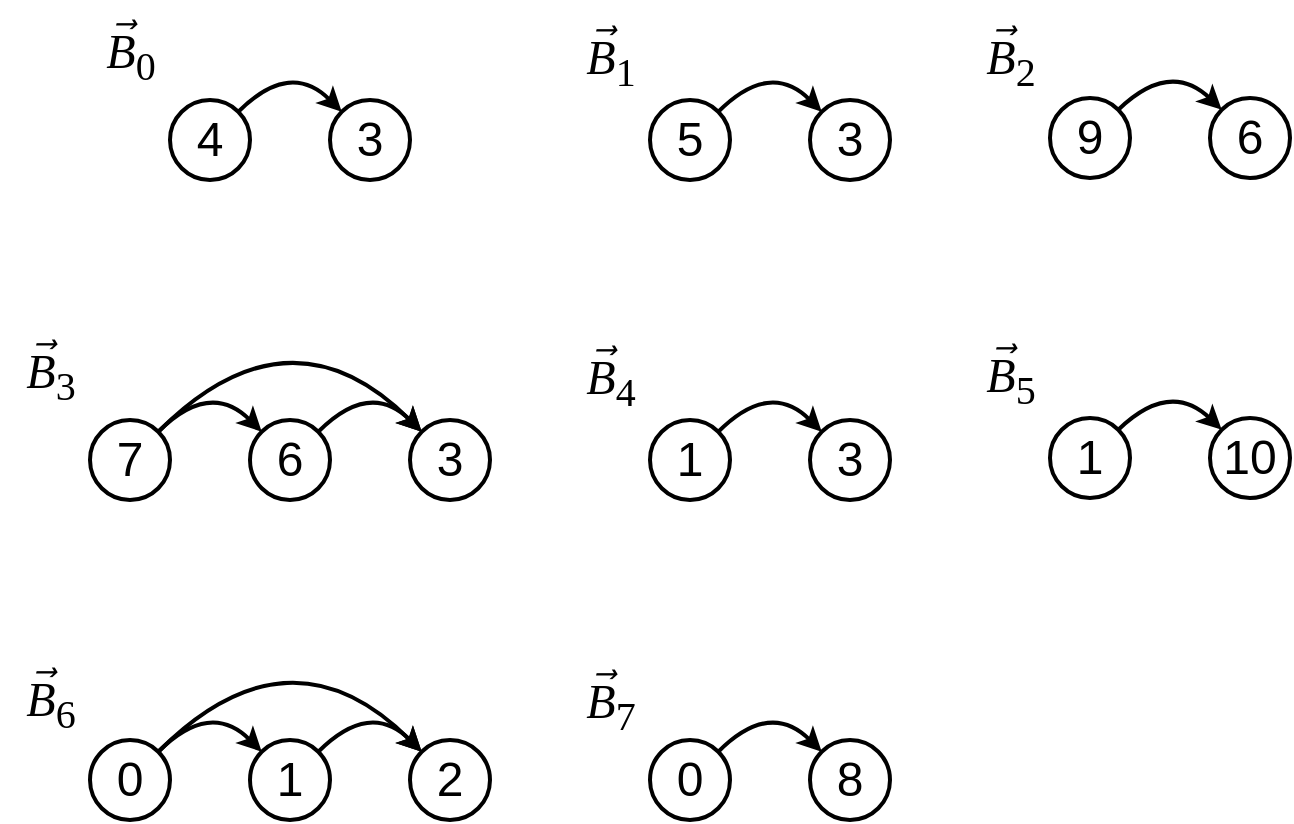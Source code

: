 <mxfile version="24.7.16">
  <diagram name="Page-1" id="zdLS6XzUSG3x8lp1yBCd">
    <mxGraphModel dx="1434" dy="841" grid="1" gridSize="10" guides="1" tooltips="1" connect="1" arrows="1" fold="1" page="1" pageScale="1" pageWidth="827" pageHeight="1169" background="none" math="0" shadow="0">
      <root>
        <mxCell id="0" />
        <mxCell id="1" parent="0" />
        <mxCell id="_PjYLiZ7u1xAUvMMXe8_-5" value="&lt;font face=&quot;Helvetica&quot; style=&quot;font-size: 24px;&quot;&gt;4&lt;/font&gt;" style="ellipse;whiteSpace=wrap;html=1;aspect=fixed;strokeWidth=2;" parent="1" vertex="1">
          <mxGeometry x="160" y="80" width="40" height="40" as="geometry" />
        </mxCell>
        <mxCell id="3nH2F0Kgi0OkO7_tEUe0-1" value="&lt;font face=&quot;Helvetica&quot; style=&quot;font-size: 24px;&quot;&gt;3&lt;/font&gt;" style="ellipse;whiteSpace=wrap;html=1;aspect=fixed;strokeWidth=2;" parent="1" vertex="1">
          <mxGeometry x="240" y="80" width="40" height="40" as="geometry" />
        </mxCell>
        <mxCell id="3nH2F0Kgi0OkO7_tEUe0-2" value="&lt;font face=&quot;Helvetica&quot; style=&quot;font-size: 24px;&quot;&gt;5&lt;/font&gt;" style="ellipse;whiteSpace=wrap;html=1;aspect=fixed;strokeWidth=2;" parent="1" vertex="1">
          <mxGeometry x="400" y="80" width="40" height="40" as="geometry" />
        </mxCell>
        <mxCell id="3nH2F0Kgi0OkO7_tEUe0-3" value="&lt;font face=&quot;Helvetica&quot; style=&quot;font-size: 24px;&quot;&gt;3&lt;/font&gt;" style="ellipse;whiteSpace=wrap;html=1;aspect=fixed;strokeWidth=2;" parent="1" vertex="1">
          <mxGeometry x="480" y="80" width="40" height="40" as="geometry" />
        </mxCell>
        <mxCell id="3nH2F0Kgi0OkO7_tEUe0-4" value="&lt;font face=&quot;Helvetica&quot; style=&quot;font-size: 24px;&quot;&gt;7&lt;/font&gt;" style="ellipse;whiteSpace=wrap;html=1;aspect=fixed;strokeWidth=2;" parent="1" vertex="1">
          <mxGeometry x="120" y="240" width="40" height="40" as="geometry" />
        </mxCell>
        <mxCell id="3nH2F0Kgi0OkO7_tEUe0-5" value="&lt;font face=&quot;Helvetica&quot; style=&quot;font-size: 24px;&quot;&gt;6&lt;/font&gt;" style="ellipse;whiteSpace=wrap;html=1;aspect=fixed;strokeWidth=2;" parent="1" vertex="1">
          <mxGeometry x="200" y="240" width="40" height="40" as="geometry" />
        </mxCell>
        <mxCell id="3nH2F0Kgi0OkO7_tEUe0-6" value="&lt;font face=&quot;Helvetica&quot; style=&quot;font-size: 24px;&quot;&gt;3&lt;/font&gt;" style="ellipse;whiteSpace=wrap;html=1;aspect=fixed;strokeWidth=2;" parent="1" vertex="1">
          <mxGeometry x="280" y="240" width="40" height="40" as="geometry" />
        </mxCell>
        <mxCell id="3nH2F0Kgi0OkO7_tEUe0-7" value="&lt;font face=&quot;Helvetica&quot; style=&quot;font-size: 24px;&quot;&gt;1&lt;/font&gt;" style="ellipse;whiteSpace=wrap;html=1;aspect=fixed;strokeWidth=2;" parent="1" vertex="1">
          <mxGeometry x="400" y="240" width="40" height="40" as="geometry" />
        </mxCell>
        <mxCell id="3nH2F0Kgi0OkO7_tEUe0-8" value="&lt;font face=&quot;Helvetica&quot; style=&quot;font-size: 24px;&quot;&gt;3&lt;/font&gt;" style="ellipse;whiteSpace=wrap;html=1;aspect=fixed;strokeWidth=2;" parent="1" vertex="1">
          <mxGeometry x="480" y="240" width="40" height="40" as="geometry" />
        </mxCell>
        <mxCell id="3nH2F0Kgi0OkO7_tEUe0-9" value="&lt;font face=&quot;Helvetica&quot; style=&quot;font-size: 24px;&quot;&gt;1&lt;/font&gt;" style="ellipse;whiteSpace=wrap;html=1;aspect=fixed;strokeWidth=2;" parent="1" vertex="1">
          <mxGeometry x="600" y="239" width="40" height="40" as="geometry" />
        </mxCell>
        <mxCell id="3nH2F0Kgi0OkO7_tEUe0-10" value="&lt;font face=&quot;Helvetica&quot; style=&quot;font-size: 24px;&quot;&gt;10&lt;/font&gt;" style="ellipse;whiteSpace=wrap;html=1;aspect=fixed;strokeWidth=2;" parent="1" vertex="1">
          <mxGeometry x="680" y="239" width="40" height="40" as="geometry" />
        </mxCell>
        <mxCell id="3nH2F0Kgi0OkO7_tEUe0-11" value="&lt;font face=&quot;Helvetica&quot; style=&quot;font-size: 24px;&quot;&gt;0&lt;/font&gt;" style="ellipse;whiteSpace=wrap;html=1;aspect=fixed;strokeWidth=2;" parent="1" vertex="1">
          <mxGeometry x="120" y="400" width="40" height="40" as="geometry" />
        </mxCell>
        <mxCell id="3nH2F0Kgi0OkO7_tEUe0-12" value="&lt;font face=&quot;Helvetica&quot; style=&quot;font-size: 24px;&quot;&gt;1&lt;/font&gt;" style="ellipse;whiteSpace=wrap;html=1;aspect=fixed;strokeWidth=2;" parent="1" vertex="1">
          <mxGeometry x="200" y="400" width="40" height="40" as="geometry" />
        </mxCell>
        <mxCell id="3nH2F0Kgi0OkO7_tEUe0-13" value="&lt;font face=&quot;Helvetica&quot; style=&quot;font-size: 24px;&quot;&gt;2&lt;/font&gt;" style="ellipse;whiteSpace=wrap;html=1;aspect=fixed;strokeWidth=2;" parent="1" vertex="1">
          <mxGeometry x="280" y="400" width="40" height="40" as="geometry" />
        </mxCell>
        <mxCell id="3nH2F0Kgi0OkO7_tEUe0-14" value="&lt;font face=&quot;Helvetica&quot; style=&quot;font-size: 24px;&quot;&gt;9&lt;/font&gt;" style="ellipse;whiteSpace=wrap;html=1;aspect=fixed;strokeWidth=2;" parent="1" vertex="1">
          <mxGeometry x="600" y="79" width="40" height="40" as="geometry" />
        </mxCell>
        <mxCell id="3nH2F0Kgi0OkO7_tEUe0-15" value="&lt;font face=&quot;Helvetica&quot; style=&quot;font-size: 24px;&quot;&gt;6&lt;/font&gt;" style="ellipse;whiteSpace=wrap;html=1;aspect=fixed;strokeWidth=2;" parent="1" vertex="1">
          <mxGeometry x="680" y="79" width="40" height="40" as="geometry" />
        </mxCell>
        <mxCell id="3nH2F0Kgi0OkO7_tEUe0-16" value="&lt;font face=&quot;Helvetica&quot; style=&quot;font-size: 24px;&quot;&gt;0&lt;/font&gt;" style="ellipse;whiteSpace=wrap;html=1;aspect=fixed;strokeWidth=2;" parent="1" vertex="1">
          <mxGeometry x="400" y="400" width="40" height="40" as="geometry" />
        </mxCell>
        <mxCell id="3nH2F0Kgi0OkO7_tEUe0-17" value="&lt;font face=&quot;Helvetica&quot; style=&quot;font-size: 24px;&quot;&gt;8&lt;/font&gt;" style="ellipse;whiteSpace=wrap;html=1;aspect=fixed;strokeWidth=2;" parent="1" vertex="1">
          <mxGeometry x="480" y="400" width="40" height="40" as="geometry" />
        </mxCell>
        <mxCell id="3nH2F0Kgi0OkO7_tEUe0-20" value="" style="curved=1;endArrow=classic;html=1;rounded=0;exitX=1;exitY=0;exitDx=0;exitDy=0;entryX=0;entryY=0;entryDx=0;entryDy=0;strokeWidth=2;" parent="1" source="_PjYLiZ7u1xAUvMMXe8_-5" target="3nH2F0Kgi0OkO7_tEUe0-1" edge="1">
          <mxGeometry width="50" height="50" relative="1" as="geometry">
            <mxPoint x="680" y="210" as="sourcePoint" />
            <mxPoint x="610" y="170" as="targetPoint" />
            <Array as="points">
              <mxPoint x="220" y="60" />
            </Array>
          </mxGeometry>
        </mxCell>
        <mxCell id="3nH2F0Kgi0OkO7_tEUe0-22" value="" style="curved=1;endArrow=classic;html=1;rounded=0;exitX=1;exitY=0;exitDx=0;exitDy=0;entryX=0;entryY=0;entryDx=0;entryDy=0;strokeWidth=2;" parent="1" source="3nH2F0Kgi0OkO7_tEUe0-14" target="3nH2F0Kgi0OkO7_tEUe0-15" edge="1">
          <mxGeometry width="50" height="50" relative="1" as="geometry">
            <mxPoint x="638" y="85" as="sourcePoint" />
            <mxPoint x="690" y="85" as="targetPoint" />
            <Array as="points">
              <mxPoint x="660" y="60" />
            </Array>
          </mxGeometry>
        </mxCell>
        <mxCell id="3nH2F0Kgi0OkO7_tEUe0-24" value="" style="curved=1;endArrow=classic;html=1;rounded=0;exitX=1;exitY=0;exitDx=0;exitDy=0;entryX=0;entryY=0;entryDx=0;entryDy=0;strokeWidth=2;" parent="1" source="3nH2F0Kgi0OkO7_tEUe0-7" target="3nH2F0Kgi0OkO7_tEUe0-8" edge="1">
          <mxGeometry width="50" height="50" relative="1" as="geometry">
            <mxPoint x="444" y="136" as="sourcePoint" />
            <mxPoint x="496" y="136" as="targetPoint" />
            <Array as="points">
              <mxPoint x="460" y="220" />
            </Array>
          </mxGeometry>
        </mxCell>
        <mxCell id="3nH2F0Kgi0OkO7_tEUe0-25" value="" style="curved=1;endArrow=classic;html=1;rounded=0;exitX=1;exitY=0;exitDx=0;exitDy=0;entryX=0;entryY=0;entryDx=0;entryDy=0;strokeWidth=2;" parent="1" source="3nH2F0Kgi0OkO7_tEUe0-11" target="3nH2F0Kgi0OkO7_tEUe0-13" edge="1">
          <mxGeometry width="50" height="50" relative="1" as="geometry">
            <mxPoint x="214" y="186" as="sourcePoint" />
            <mxPoint x="266" y="186" as="targetPoint" />
            <Array as="points">
              <mxPoint x="220" y="340" />
            </Array>
          </mxGeometry>
        </mxCell>
        <mxCell id="3nH2F0Kgi0OkO7_tEUe0-27" value="" style="curved=1;endArrow=classic;html=1;rounded=0;exitX=1;exitY=0;exitDx=0;exitDy=0;entryX=0;entryY=0;entryDx=0;entryDy=0;strokeWidth=2;" parent="1" source="3nH2F0Kgi0OkO7_tEUe0-11" target="3nH2F0Kgi0OkO7_tEUe0-12" edge="1">
          <mxGeometry width="50" height="50" relative="1" as="geometry">
            <mxPoint x="164" y="296" as="sourcePoint" />
            <mxPoint x="216" y="296" as="targetPoint" />
            <Array as="points">
              <mxPoint x="180" y="380" />
            </Array>
          </mxGeometry>
        </mxCell>
        <mxCell id="3nH2F0Kgi0OkO7_tEUe0-28" value="" style="curved=1;endArrow=classic;html=1;rounded=0;exitX=1;exitY=0;exitDx=0;exitDy=0;entryX=0;entryY=0;entryDx=0;entryDy=0;strokeWidth=2;" parent="1" source="3nH2F0Kgi0OkO7_tEUe0-12" target="3nH2F0Kgi0OkO7_tEUe0-13" edge="1">
          <mxGeometry width="50" height="50" relative="1" as="geometry">
            <mxPoint x="164" y="416" as="sourcePoint" />
            <mxPoint x="216" y="416" as="targetPoint" />
            <Array as="points">
              <mxPoint x="260" y="380" />
            </Array>
          </mxGeometry>
        </mxCell>
        <mxCell id="3nH2F0Kgi0OkO7_tEUe0-29" value="" style="curved=1;endArrow=classic;html=1;rounded=0;exitX=1;exitY=0;exitDx=0;exitDy=0;entryX=0;entryY=0;entryDx=0;entryDy=0;strokeWidth=2;" parent="1" source="3nH2F0Kgi0OkO7_tEUe0-2" target="3nH2F0Kgi0OkO7_tEUe0-3" edge="1">
          <mxGeometry width="50" height="50" relative="1" as="geometry">
            <mxPoint x="204" y="96" as="sourcePoint" />
            <mxPoint x="256" y="96" as="targetPoint" />
            <Array as="points">
              <mxPoint x="460" y="60" />
            </Array>
          </mxGeometry>
        </mxCell>
        <mxCell id="3nH2F0Kgi0OkO7_tEUe0-30" value="" style="curved=1;endArrow=classic;html=1;rounded=0;exitX=1;exitY=0;exitDx=0;exitDy=0;entryX=0;entryY=0;entryDx=0;entryDy=0;strokeWidth=2;" parent="1" source="3nH2F0Kgi0OkO7_tEUe0-4" target="3nH2F0Kgi0OkO7_tEUe0-5" edge="1">
          <mxGeometry width="50" height="50" relative="1" as="geometry">
            <mxPoint x="164" y="136" as="sourcePoint" />
            <mxPoint x="216" y="136" as="targetPoint" />
            <Array as="points">
              <mxPoint x="180" y="220" />
            </Array>
          </mxGeometry>
        </mxCell>
        <mxCell id="3nH2F0Kgi0OkO7_tEUe0-31" value="" style="curved=1;endArrow=classic;html=1;rounded=0;exitX=1;exitY=0;exitDx=0;exitDy=0;entryX=0;entryY=0;entryDx=0;entryDy=0;strokeWidth=2;" parent="1" source="3nH2F0Kgi0OkO7_tEUe0-4" target="3nH2F0Kgi0OkO7_tEUe0-6" edge="1">
          <mxGeometry width="50" height="50" relative="1" as="geometry">
            <mxPoint x="164" y="256" as="sourcePoint" />
            <mxPoint x="216" y="256" as="targetPoint" />
            <Array as="points">
              <mxPoint x="220" y="180" />
            </Array>
          </mxGeometry>
        </mxCell>
        <mxCell id="3nH2F0Kgi0OkO7_tEUe0-32" value="" style="curved=1;endArrow=classic;html=1;rounded=0;exitX=1;exitY=0;exitDx=0;exitDy=0;entryX=0;entryY=0;entryDx=0;entryDy=0;strokeWidth=2;" parent="1" source="3nH2F0Kgi0OkO7_tEUe0-9" target="3nH2F0Kgi0OkO7_tEUe0-10" edge="1">
          <mxGeometry width="50" height="50" relative="1" as="geometry">
            <mxPoint x="644" y="15" as="sourcePoint" />
            <mxPoint x="696" y="15" as="targetPoint" />
            <Array as="points">
              <mxPoint x="660" y="220" />
            </Array>
          </mxGeometry>
        </mxCell>
        <mxCell id="3nH2F0Kgi0OkO7_tEUe0-33" value="" style="curved=1;endArrow=classic;html=1;rounded=0;exitX=1;exitY=0;exitDx=0;exitDy=0;entryX=0;entryY=0;entryDx=0;entryDy=0;strokeWidth=2;" parent="1" source="3nH2F0Kgi0OkO7_tEUe0-16" target="3nH2F0Kgi0OkO7_tEUe0-17" edge="1">
          <mxGeometry width="50" height="50" relative="1" as="geometry">
            <mxPoint x="364" y="296" as="sourcePoint" />
            <mxPoint x="416" y="296" as="targetPoint" />
            <Array as="points">
              <mxPoint x="460" y="380" />
            </Array>
          </mxGeometry>
        </mxCell>
        <mxCell id="3nH2F0Kgi0OkO7_tEUe0-34" value="" style="curved=1;endArrow=classic;html=1;rounded=0;exitX=1;exitY=0;exitDx=0;exitDy=0;entryX=0;entryY=0;entryDx=0;entryDy=0;strokeWidth=2;" parent="1" source="3nH2F0Kgi0OkO7_tEUe0-5" target="3nH2F0Kgi0OkO7_tEUe0-6" edge="1">
          <mxGeometry width="50" height="50" relative="1" as="geometry">
            <mxPoint x="164" y="256" as="sourcePoint" />
            <mxPoint x="216" y="256" as="targetPoint" />
            <Array as="points">
              <mxPoint x="260" y="220" />
            </Array>
          </mxGeometry>
        </mxCell>
        <mxCell id="2QkdxHthvXivjjk3Oplh-1" value="&lt;span style=&quot;font-size: 24px; font-style: italic;&quot;&gt;B&lt;/span&gt;&lt;sub style=&quot;&quot;&gt;&lt;font style=&quot;font-size: 20px;&quot;&gt;6&lt;/font&gt;&lt;/sub&gt;" style="text;html=1;align=center;verticalAlign=middle;resizable=0;points=[];autosize=1;strokeColor=none;fillColor=none;strokeWidth=1;fontFamily=Times New Roman;fontStyle=0;fontSize=24;" vertex="1" parent="1">
          <mxGeometry x="75" y="356.5" width="50" height="50" as="geometry" />
        </mxCell>
        <mxCell id="2QkdxHthvXivjjk3Oplh-2" value="&lt;var class=&quot;vector&quot;&gt;&lt;span&gt;&lt;font style=&quot;font-size: 24px;&quot;&gt;⃗&lt;/font&gt;&lt;/span&gt;&lt;/var&gt;" style="text;html=1;align=center;verticalAlign=middle;resizable=0;points=[];autosize=1;strokeColor=none;fillColor=none;fontFamily=Times New Roman;" vertex="1" parent="1">
          <mxGeometry x="90" y="353.5" width="20" height="40" as="geometry" />
        </mxCell>
        <mxCell id="2QkdxHthvXivjjk3Oplh-3" value="&lt;span style=&quot;font-size: 24px; font-style: italic;&quot;&gt;B&lt;/span&gt;&lt;sub style=&quot;&quot;&gt;&lt;font style=&quot;font-size: 20px;&quot;&gt;0&lt;/font&gt;&lt;/sub&gt;" style="text;html=1;align=center;verticalAlign=middle;resizable=0;points=[];autosize=1;strokeColor=none;fillColor=none;strokeWidth=1;fontFamily=Times New Roman;fontStyle=0;fontSize=24;" vertex="1" parent="1">
          <mxGeometry x="115" y="33" width="50" height="50" as="geometry" />
        </mxCell>
        <mxCell id="2QkdxHthvXivjjk3Oplh-4" value="&lt;var class=&quot;vector&quot;&gt;&lt;span&gt;&lt;font style=&quot;font-size: 24px;&quot;&gt;⃗&lt;/font&gt;&lt;/span&gt;&lt;/var&gt;" style="text;html=1;align=center;verticalAlign=middle;resizable=0;points=[];autosize=1;strokeColor=none;fillColor=none;fontFamily=Times New Roman;" vertex="1" parent="1">
          <mxGeometry x="130" y="30" width="20" height="40" as="geometry" />
        </mxCell>
        <mxCell id="2QkdxHthvXivjjk3Oplh-5" value="&lt;span style=&quot;font-size: 24px; font-style: italic;&quot;&gt;B&lt;/span&gt;&lt;sub style=&quot;&quot;&gt;&lt;font style=&quot;font-size: 20px;&quot;&gt;1&lt;/font&gt;&lt;/sub&gt;" style="text;html=1;align=center;verticalAlign=middle;resizable=0;points=[];autosize=1;strokeColor=none;fillColor=none;strokeWidth=1;fontFamily=Times New Roman;fontStyle=0;fontSize=24;" vertex="1" parent="1">
          <mxGeometry x="355" y="36" width="50" height="50" as="geometry" />
        </mxCell>
        <mxCell id="2QkdxHthvXivjjk3Oplh-6" value="&lt;var class=&quot;vector&quot;&gt;&lt;span&gt;&lt;font style=&quot;font-size: 24px;&quot;&gt;⃗&lt;/font&gt;&lt;/span&gt;&lt;/var&gt;" style="text;html=1;align=center;verticalAlign=middle;resizable=0;points=[];autosize=1;strokeColor=none;fillColor=none;fontFamily=Times New Roman;" vertex="1" parent="1">
          <mxGeometry x="370" y="33" width="20" height="40" as="geometry" />
        </mxCell>
        <mxCell id="2QkdxHthvXivjjk3Oplh-7" value="&lt;span style=&quot;font-size: 24px; font-style: italic;&quot;&gt;B&lt;/span&gt;&lt;sub style=&quot;&quot;&gt;&lt;font style=&quot;font-size: 20px;&quot;&gt;2&lt;/font&gt;&lt;/sub&gt;" style="text;html=1;align=center;verticalAlign=middle;resizable=0;points=[];autosize=1;strokeColor=none;fillColor=none;strokeWidth=1;fontFamily=Times New Roman;fontStyle=0;fontSize=24;" vertex="1" parent="1">
          <mxGeometry x="555" y="36" width="50" height="50" as="geometry" />
        </mxCell>
        <mxCell id="2QkdxHthvXivjjk3Oplh-8" value="&lt;var class=&quot;vector&quot;&gt;&lt;span&gt;&lt;font style=&quot;font-size: 24px;&quot;&gt;⃗&lt;/font&gt;&lt;/span&gt;&lt;/var&gt;" style="text;html=1;align=center;verticalAlign=middle;resizable=0;points=[];autosize=1;strokeColor=none;fillColor=none;fontFamily=Times New Roman;" vertex="1" parent="1">
          <mxGeometry x="570" y="33" width="20" height="40" as="geometry" />
        </mxCell>
        <mxCell id="2QkdxHthvXivjjk3Oplh-9" value="&lt;span style=&quot;font-size: 24px; font-style: italic;&quot;&gt;B&lt;/span&gt;&lt;sub style=&quot;&quot;&gt;&lt;font style=&quot;font-size: 20px;&quot;&gt;3&lt;/font&gt;&lt;/sub&gt;" style="text;html=1;align=center;verticalAlign=middle;resizable=0;points=[];autosize=1;strokeColor=none;fillColor=none;strokeWidth=1;fontFamily=Times New Roman;fontStyle=0;fontSize=24;" vertex="1" parent="1">
          <mxGeometry x="75" y="193" width="50" height="50" as="geometry" />
        </mxCell>
        <mxCell id="2QkdxHthvXivjjk3Oplh-10" value="&lt;var class=&quot;vector&quot;&gt;&lt;span&gt;&lt;font style=&quot;font-size: 24px;&quot;&gt;⃗&lt;/font&gt;&lt;/span&gt;&lt;/var&gt;" style="text;html=1;align=center;verticalAlign=middle;resizable=0;points=[];autosize=1;strokeColor=none;fillColor=none;fontFamily=Times New Roman;" vertex="1" parent="1">
          <mxGeometry x="90" y="190" width="20" height="40" as="geometry" />
        </mxCell>
        <mxCell id="2QkdxHthvXivjjk3Oplh-11" value="&lt;span style=&quot;font-size: 24px; font-style: italic;&quot;&gt;B&lt;/span&gt;&lt;sub style=&quot;&quot;&gt;&lt;font style=&quot;font-size: 20px;&quot;&gt;4&lt;/font&gt;&lt;/sub&gt;" style="text;html=1;align=center;verticalAlign=middle;resizable=0;points=[];autosize=1;strokeColor=none;fillColor=none;strokeWidth=1;fontFamily=Times New Roman;fontStyle=0;fontSize=24;" vertex="1" parent="1">
          <mxGeometry x="355" y="196" width="50" height="50" as="geometry" />
        </mxCell>
        <mxCell id="2QkdxHthvXivjjk3Oplh-12" value="&lt;var class=&quot;vector&quot;&gt;&lt;span&gt;&lt;font style=&quot;font-size: 24px;&quot;&gt;⃗&lt;/font&gt;&lt;/span&gt;&lt;/var&gt;" style="text;html=1;align=center;verticalAlign=middle;resizable=0;points=[];autosize=1;strokeColor=none;fillColor=none;fontFamily=Times New Roman;" vertex="1" parent="1">
          <mxGeometry x="370" y="193" width="20" height="40" as="geometry" />
        </mxCell>
        <mxCell id="2QkdxHthvXivjjk3Oplh-13" value="&lt;span style=&quot;font-size: 24px; font-style: italic;&quot;&gt;B&lt;/span&gt;&lt;sub style=&quot;&quot;&gt;&lt;font style=&quot;font-size: 20px;&quot;&gt;5&lt;/font&gt;&lt;/sub&gt;" style="text;html=1;align=center;verticalAlign=middle;resizable=0;points=[];autosize=1;strokeColor=none;fillColor=none;strokeWidth=1;fontFamily=Times New Roman;fontStyle=0;fontSize=24;" vertex="1" parent="1">
          <mxGeometry x="555" y="194.5" width="50" height="50" as="geometry" />
        </mxCell>
        <mxCell id="2QkdxHthvXivjjk3Oplh-14" value="&lt;var class=&quot;vector&quot;&gt;&lt;span&gt;&lt;font style=&quot;font-size: 24px;&quot;&gt;⃗&lt;/font&gt;&lt;/span&gt;&lt;/var&gt;" style="text;html=1;align=center;verticalAlign=middle;resizable=0;points=[];autosize=1;strokeColor=none;fillColor=none;fontFamily=Times New Roman;" vertex="1" parent="1">
          <mxGeometry x="570" y="191.5" width="20" height="40" as="geometry" />
        </mxCell>
        <mxCell id="2QkdxHthvXivjjk3Oplh-15" value="&lt;span style=&quot;font-size: 24px; font-style: italic;&quot;&gt;B&lt;/span&gt;&lt;sub style=&quot;&quot;&gt;&lt;font style=&quot;font-size: 20px;&quot;&gt;7&lt;/font&gt;&lt;/sub&gt;" style="text;html=1;align=center;verticalAlign=middle;resizable=0;points=[];autosize=1;strokeColor=none;fillColor=none;strokeWidth=1;fontFamily=Times New Roman;fontStyle=0;fontSize=24;" vertex="1" parent="1">
          <mxGeometry x="355" y="358" width="50" height="50" as="geometry" />
        </mxCell>
        <mxCell id="2QkdxHthvXivjjk3Oplh-16" value="&lt;var class=&quot;vector&quot;&gt;&lt;span&gt;&lt;font style=&quot;font-size: 24px;&quot;&gt;⃗&lt;/font&gt;&lt;/span&gt;&lt;/var&gt;" style="text;html=1;align=center;verticalAlign=middle;resizable=0;points=[];autosize=1;strokeColor=none;fillColor=none;fontFamily=Times New Roman;" vertex="1" parent="1">
          <mxGeometry x="370" y="355" width="20" height="40" as="geometry" />
        </mxCell>
      </root>
    </mxGraphModel>
  </diagram>
</mxfile>
